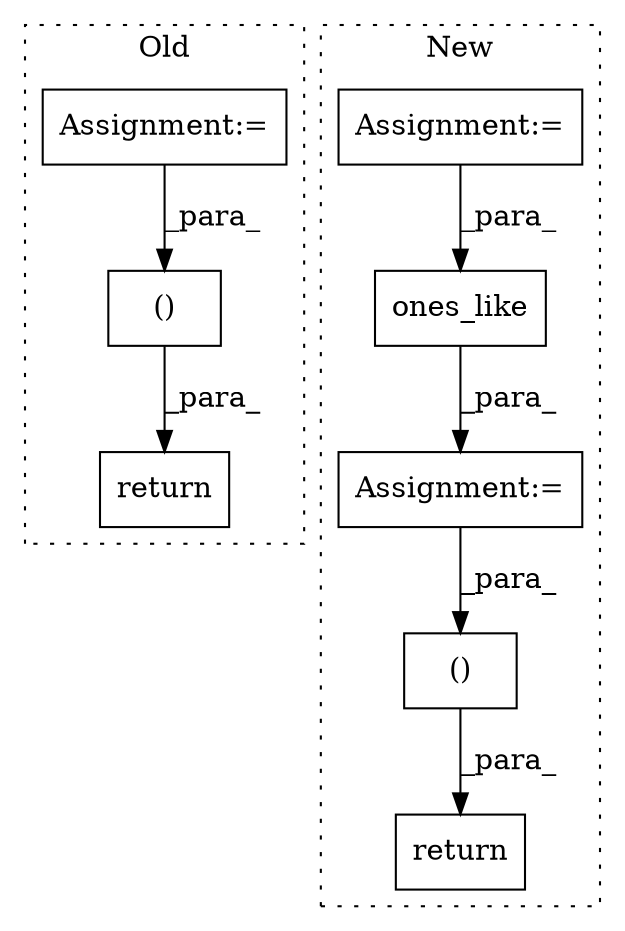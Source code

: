 digraph G {
subgraph cluster0 {
1 [label="return" a="41" s="3687" l="12" shape="box"];
5 [label="Assignment:=" a="7" s="2944" l="1" shape="box"];
8 [label="()" a="106" s="3699" l="37" shape="box"];
label = "Old";
style="dotted";
}
subgraph cluster1 {
2 [label="ones_like" a="32" s="2532,2559" l="10,1" shape="box"];
3 [label="return" a="41" s="2628" l="12" shape="box"];
4 [label="Assignment:=" a="7" s="2525" l="1" shape="box"];
6 [label="Assignment:=" a="7" s="2181,2264" l="53,2" shape="box"];
7 [label="()" a="106" s="2640" l="27" shape="box"];
label = "New";
style="dotted";
}
2 -> 4 [label="_para_"];
4 -> 7 [label="_para_"];
5 -> 8 [label="_para_"];
6 -> 2 [label="_para_"];
7 -> 3 [label="_para_"];
8 -> 1 [label="_para_"];
}
